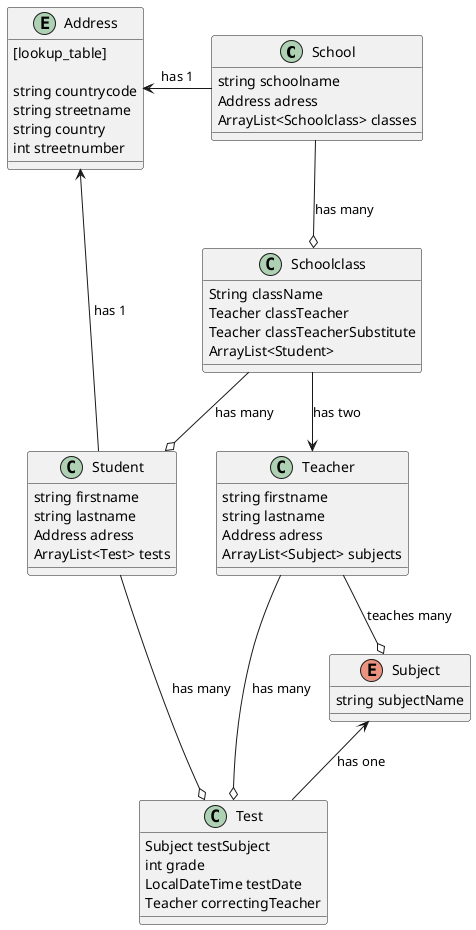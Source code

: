 @startuml
class School{
string schoolname
Address adress
ArrayList<Schoolclass> classes
}

entity Address {
[lookup_table]

string countrycode
string streetname
string country
int streetnumber

}

class Student {
string firstname
string lastname
Address adress
ArrayList<Test> tests
}

class Test{
Subject testSubject
int grade
LocalDateTime testDate
Teacher correctingTeacher
}

enum Subject{
string subjectName
}

class Teacher{
string firstname
string lastname
Address adress
ArrayList<Subject> subjects
}
class Schoolclass{
String className
Teacher classTeacher
Teacher classTeacherSubstitute
ArrayList<Student>
}

School --o Schoolclass: has many
Schoolclass --o Student : has many
Student --o Test : has many
Subject <-- Test : has one
Schoolclass --> Teacher : has two
Teacher --o Test: has many
Teacher --o Subject: teaches many
School -left-> Address : has 1
Student -up-> Address : has 1
@enduml